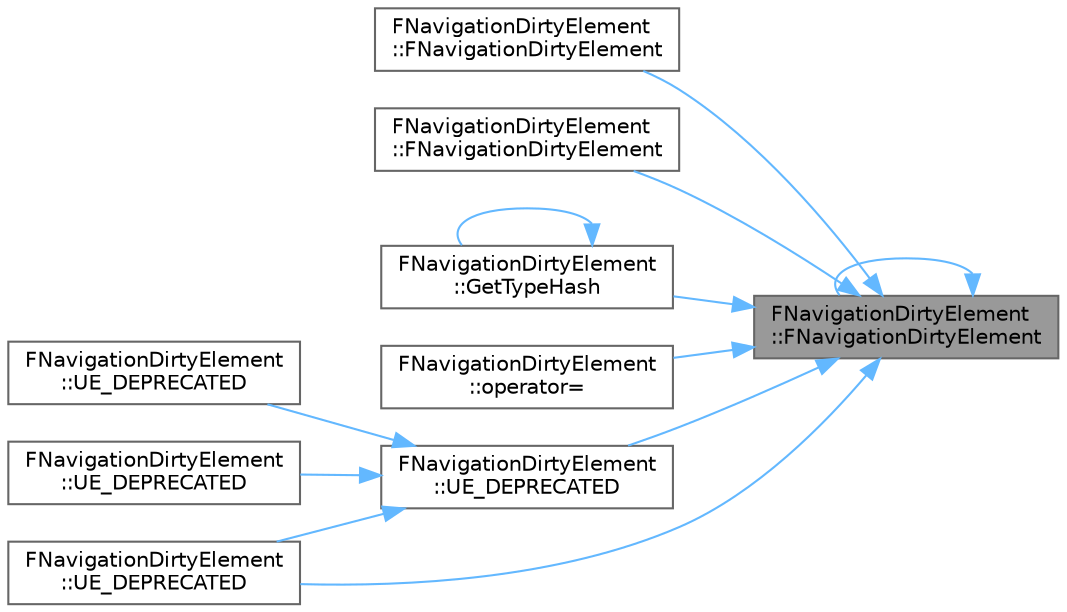 digraph "FNavigationDirtyElement::FNavigationDirtyElement"
{
 // INTERACTIVE_SVG=YES
 // LATEX_PDF_SIZE
  bgcolor="transparent";
  edge [fontname=Helvetica,fontsize=10,labelfontname=Helvetica,labelfontsize=10];
  node [fontname=Helvetica,fontsize=10,shape=box,height=0.2,width=0.4];
  rankdir="RL";
  Node1 [id="Node000001",label="FNavigationDirtyElement\l::FNavigationDirtyElement",height=0.2,width=0.4,color="gray40", fillcolor="grey60", style="filled", fontcolor="black",tooltip=" "];
  Node1 -> Node2 [id="edge1_Node000001_Node000002",dir="back",color="steelblue1",style="solid",tooltip=" "];
  Node2 [id="Node000002",label="FNavigationDirtyElement\l::FNavigationDirtyElement",height=0.2,width=0.4,color="grey40", fillcolor="white", style="filled",URL="$d9/df6/structFNavigationDirtyElement.html#ad4ef4104a3f4d5ec327d9c387a79498b",tooltip=" "];
  Node1 -> Node3 [id="edge2_Node000001_Node000003",dir="back",color="steelblue1",style="solid",tooltip=" "];
  Node3 [id="Node000003",label="FNavigationDirtyElement\l::FNavigationDirtyElement",height=0.2,width=0.4,color="grey40", fillcolor="white", style="filled",URL="$d9/df6/structFNavigationDirtyElement.html#a4f2e0d2982e2f8185e63f679a95303af",tooltip=" "];
  Node1 -> Node1 [id="edge3_Node000001_Node000001",dir="back",color="steelblue1",style="solid",tooltip=" "];
  Node1 -> Node4 [id="edge4_Node000001_Node000004",dir="back",color="steelblue1",style="solid",tooltip=" "];
  Node4 [id="Node000004",label="FNavigationDirtyElement\l::GetTypeHash",height=0.2,width=0.4,color="grey40", fillcolor="white", style="filled",URL="$d9/df6/structFNavigationDirtyElement.html#a1915ed3bc59816af35e5de0ab6495ed7",tooltip=" "];
  Node4 -> Node4 [id="edge5_Node000004_Node000004",dir="back",color="steelblue1",style="solid",tooltip=" "];
  Node1 -> Node5 [id="edge6_Node000001_Node000005",dir="back",color="steelblue1",style="solid",tooltip=" "];
  Node5 [id="Node000005",label="FNavigationDirtyElement\l::operator=",height=0.2,width=0.4,color="grey40", fillcolor="white", style="filled",URL="$d9/df6/structFNavigationDirtyElement.html#ae3a5ec0558958118d84f49fef975e415",tooltip=" "];
  Node1 -> Node6 [id="edge7_Node000001_Node000006",dir="back",color="steelblue1",style="solid",tooltip=" "];
  Node6 [id="Node000006",label="FNavigationDirtyElement\l::UE_DEPRECATED",height=0.2,width=0.4,color="grey40", fillcolor="white", style="filled",URL="$d9/df6/structFNavigationDirtyElement.html#ab09e8c680adc1bf8a5120d4d4b7d1814",tooltip=" "];
  Node6 -> Node7 [id="edge8_Node000006_Node000007",dir="back",color="steelblue1",style="solid",tooltip=" "];
  Node7 [id="Node000007",label="FNavigationDirtyElement\l::UE_DEPRECATED",height=0.2,width=0.4,color="grey40", fillcolor="white", style="filled",URL="$d9/df6/structFNavigationDirtyElement.html#ad0b067852517032f1a4dad2c8e742e96",tooltip=" "];
  Node6 -> Node8 [id="edge9_Node000006_Node000008",dir="back",color="steelblue1",style="solid",tooltip=" "];
  Node8 [id="Node000008",label="FNavigationDirtyElement\l::UE_DEPRECATED",height=0.2,width=0.4,color="grey40", fillcolor="white", style="filled",URL="$d9/df6/structFNavigationDirtyElement.html#a629ccb80d9b3e8c12d0893b796e12332",tooltip=" "];
  Node6 -> Node9 [id="edge10_Node000006_Node000009",dir="back",color="steelblue1",style="solid",tooltip=" "];
  Node9 [id="Node000009",label="FNavigationDirtyElement\l::UE_DEPRECATED",height=0.2,width=0.4,color="grey40", fillcolor="white", style="filled",URL="$d9/df6/structFNavigationDirtyElement.html#a9c328ae706a4a25e0f8bafe32d74fd23",tooltip=" "];
  Node1 -> Node8 [id="edge11_Node000001_Node000008",dir="back",color="steelblue1",style="solid",tooltip=" "];
}
